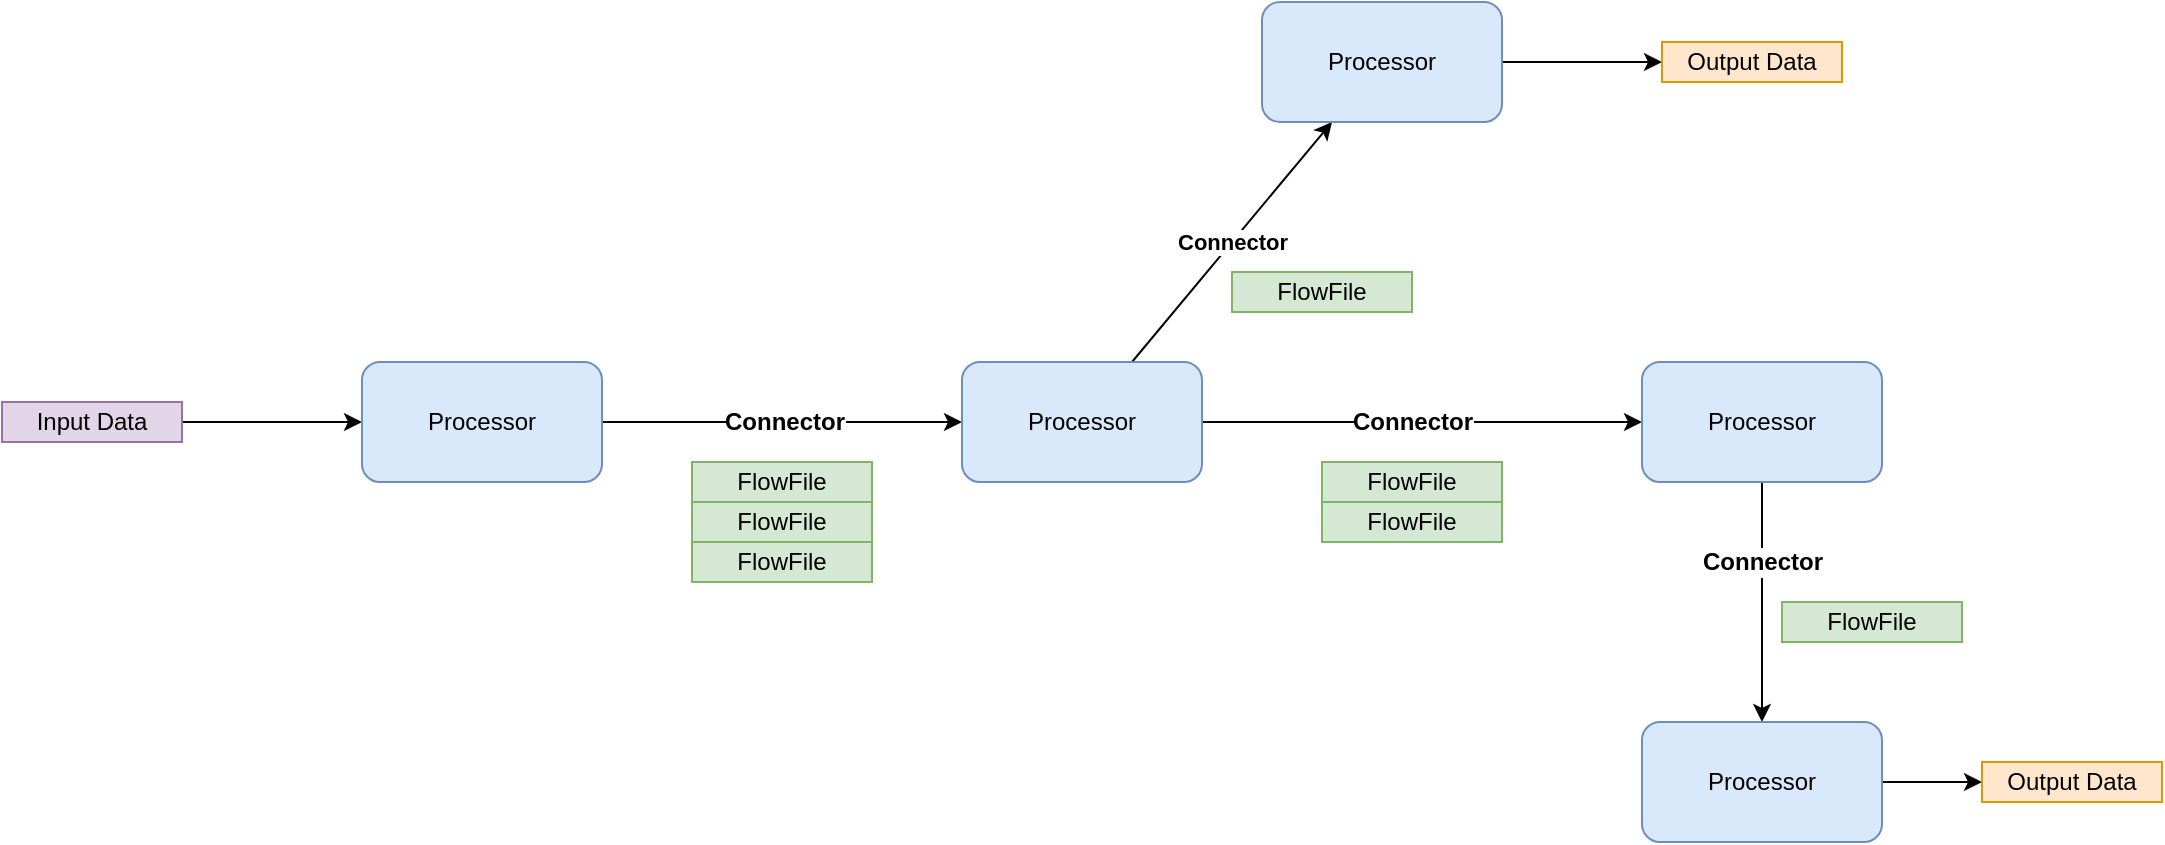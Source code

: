 <mxfile version="14.1.8" type="device"><diagram id="tvtgtzTVyQKDorKhkTIB" name="Page-1"><mxGraphModel dx="1913" dy="816" grid="1" gridSize="10" guides="1" tooltips="1" connect="1" arrows="1" fold="1" page="1" pageScale="1" pageWidth="827" pageHeight="1169" math="0" shadow="0"><root><mxCell id="0"/><mxCell id="1" parent="0"/><mxCell id="YtW83FyftgdkVo16rnCk-1" style="edgeStyle=orthogonalEdgeStyle;rounded=0;orthogonalLoop=1;jettySize=auto;html=1;" edge="1" parent="1" source="YtW83FyftgdkVo16rnCk-2" target="YtW83FyftgdkVo16rnCk-5"><mxGeometry relative="1" as="geometry"/></mxCell><mxCell id="YtW83FyftgdkVo16rnCk-2" value="Input Data" style="text;html=1;strokeColor=#9673a6;fillColor=#e1d5e7;align=center;verticalAlign=middle;whiteSpace=wrap;rounded=0;" vertex="1" parent="1"><mxGeometry x="-390" y="200" width="90" height="20" as="geometry"/></mxCell><mxCell id="YtW83FyftgdkVo16rnCk-3" value="" style="edgeStyle=orthogonalEdgeStyle;rounded=0;orthogonalLoop=1;jettySize=auto;html=1;" edge="1" parent="1" source="YtW83FyftgdkVo16rnCk-5" target="YtW83FyftgdkVo16rnCk-9"><mxGeometry relative="1" as="geometry"/></mxCell><mxCell id="YtW83FyftgdkVo16rnCk-4" value="&lt;b&gt;Connector&lt;/b&gt;" style="text;html=1;resizable=0;points=[];align=center;verticalAlign=middle;labelBackgroundColor=#ffffff;" vertex="1" connectable="0" parent="YtW83FyftgdkVo16rnCk-3"><mxGeometry x="-0.273" y="1" relative="1" as="geometry"><mxPoint x="25" y="1" as="offset"/></mxGeometry></mxCell><mxCell id="YtW83FyftgdkVo16rnCk-5" value="Processor" style="rounded=1;whiteSpace=wrap;html=1;fillColor=#dae8fc;strokeColor=#6c8ebf;" vertex="1" parent="1"><mxGeometry x="-210" y="180" width="120" height="60" as="geometry"/></mxCell><mxCell id="YtW83FyftgdkVo16rnCk-6" value="&lt;b&gt;Connector&lt;/b&gt;" style="rounded=0;orthogonalLoop=1;jettySize=auto;html=1;" edge="1" parent="1" source="YtW83FyftgdkVo16rnCk-9" target="YtW83FyftgdkVo16rnCk-16"><mxGeometry relative="1" as="geometry"/></mxCell><mxCell id="YtW83FyftgdkVo16rnCk-7" value="" style="edgeStyle=none;rounded=0;orthogonalLoop=1;jettySize=auto;html=1;" edge="1" parent="1" source="YtW83FyftgdkVo16rnCk-9" target="YtW83FyftgdkVo16rnCk-12"><mxGeometry relative="1" as="geometry"/></mxCell><mxCell id="YtW83FyftgdkVo16rnCk-8" value="&lt;b&gt;Connector&lt;/b&gt;" style="text;html=1;resizable=0;points=[];align=center;verticalAlign=middle;labelBackgroundColor=#ffffff;" vertex="1" connectable="0" parent="YtW83FyftgdkVo16rnCk-7"><mxGeometry x="-0.145" y="-2" relative="1" as="geometry"><mxPoint x="11" y="-2" as="offset"/></mxGeometry></mxCell><mxCell id="YtW83FyftgdkVo16rnCk-9" value="Processor" style="rounded=1;whiteSpace=wrap;html=1;fillColor=#dae8fc;strokeColor=#6c8ebf;" vertex="1" parent="1"><mxGeometry x="90" y="180" width="120" height="60" as="geometry"/></mxCell><mxCell id="YtW83FyftgdkVo16rnCk-10" value="" style="edgeStyle=none;rounded=0;orthogonalLoop=1;jettySize=auto;html=1;" edge="1" parent="1" source="YtW83FyftgdkVo16rnCk-12" target="YtW83FyftgdkVo16rnCk-14"><mxGeometry relative="1" as="geometry"/></mxCell><mxCell id="YtW83FyftgdkVo16rnCk-11" value="&lt;b&gt;Connector&lt;/b&gt;" style="text;html=1;resizable=0;points=[];align=center;verticalAlign=middle;labelBackgroundColor=#ffffff;" vertex="1" connectable="0" parent="YtW83FyftgdkVo16rnCk-10"><mxGeometry x="-0.233" y="2" relative="1" as="geometry"><mxPoint x="-2" y="-6" as="offset"/></mxGeometry></mxCell><mxCell id="YtW83FyftgdkVo16rnCk-12" value="Processor" style="rounded=1;whiteSpace=wrap;html=1;fillColor=#dae8fc;strokeColor=#6c8ebf;" vertex="1" parent="1"><mxGeometry x="430" y="180" width="120" height="60" as="geometry"/></mxCell><mxCell id="YtW83FyftgdkVo16rnCk-13" style="edgeStyle=orthogonalEdgeStyle;rounded=0;orthogonalLoop=1;jettySize=auto;html=1;entryX=0;entryY=0.5;entryDx=0;entryDy=0;" edge="1" parent="1" source="YtW83FyftgdkVo16rnCk-14" target="YtW83FyftgdkVo16rnCk-25"><mxGeometry relative="1" as="geometry"/></mxCell><mxCell id="YtW83FyftgdkVo16rnCk-14" value="Processor" style="rounded=1;whiteSpace=wrap;html=1;fillColor=#dae8fc;strokeColor=#6c8ebf;" vertex="1" parent="1"><mxGeometry x="430" y="360" width="120" height="60" as="geometry"/></mxCell><mxCell id="YtW83FyftgdkVo16rnCk-15" style="edgeStyle=orthogonalEdgeStyle;rounded=0;orthogonalLoop=1;jettySize=auto;html=1;" edge="1" parent="1" source="YtW83FyftgdkVo16rnCk-16" target="YtW83FyftgdkVo16rnCk-24"><mxGeometry relative="1" as="geometry"/></mxCell><mxCell id="YtW83FyftgdkVo16rnCk-16" value="Processor" style="rounded=1;whiteSpace=wrap;html=1;fillColor=#dae8fc;strokeColor=#6c8ebf;" vertex="1" parent="1"><mxGeometry x="240" width="120" height="60" as="geometry"/></mxCell><mxCell id="YtW83FyftgdkVo16rnCk-17" value="FlowFile" style="rounded=0;whiteSpace=wrap;html=1;fillColor=#d5e8d4;strokeColor=#82b366;verticalAlign=middle;align=center;" vertex="1" parent="1"><mxGeometry x="-45" y="230" width="90" height="20" as="geometry"/></mxCell><mxCell id="YtW83FyftgdkVo16rnCk-18" value="FlowFile" style="rounded=0;whiteSpace=wrap;html=1;fillColor=#d5e8d4;strokeColor=#82b366;verticalAlign=middle;align=center;" vertex="1" parent="1"><mxGeometry x="-45" y="250" width="90" height="20" as="geometry"/></mxCell><mxCell id="YtW83FyftgdkVo16rnCk-19" value="FlowFile" style="rounded=0;whiteSpace=wrap;html=1;fillColor=#d5e8d4;strokeColor=#82b366;verticalAlign=middle;align=center;" vertex="1" parent="1"><mxGeometry x="-45" y="270" width="90" height="20" as="geometry"/></mxCell><mxCell id="YtW83FyftgdkVo16rnCk-20" value="FlowFile" style="rounded=0;whiteSpace=wrap;html=1;fillColor=#d5e8d4;strokeColor=#82b366;verticalAlign=middle;align=center;" vertex="1" parent="1"><mxGeometry x="225" y="135" width="90" height="20" as="geometry"/></mxCell><mxCell id="YtW83FyftgdkVo16rnCk-21" value="FlowFile" style="rounded=0;whiteSpace=wrap;html=1;fillColor=#d5e8d4;strokeColor=#82b366;verticalAlign=middle;align=center;" vertex="1" parent="1"><mxGeometry x="270" y="230" width="90" height="20" as="geometry"/></mxCell><mxCell id="YtW83FyftgdkVo16rnCk-22" value="FlowFile" style="rounded=0;whiteSpace=wrap;html=1;fillColor=#d5e8d4;strokeColor=#82b366;verticalAlign=middle;align=center;" vertex="1" parent="1"><mxGeometry x="270" y="250" width="90" height="20" as="geometry"/></mxCell><mxCell id="YtW83FyftgdkVo16rnCk-23" value="FlowFile" style="rounded=0;whiteSpace=wrap;html=1;fillColor=#d5e8d4;strokeColor=#82b366;verticalAlign=middle;align=center;" vertex="1" parent="1"><mxGeometry x="500" y="300" width="90" height="20" as="geometry"/></mxCell><mxCell id="YtW83FyftgdkVo16rnCk-24" value="Output Data" style="text;html=1;strokeColor=#d79b00;fillColor=#ffe6cc;align=center;verticalAlign=middle;whiteSpace=wrap;rounded=0;" vertex="1" parent="1"><mxGeometry x="440" y="20" width="90" height="20" as="geometry"/></mxCell><mxCell id="YtW83FyftgdkVo16rnCk-25" value="Output Data" style="text;html=1;strokeColor=#d79b00;fillColor=#ffe6cc;align=center;verticalAlign=middle;whiteSpace=wrap;rounded=0;" vertex="1" parent="1"><mxGeometry x="600" y="380" width="90" height="20" as="geometry"/></mxCell></root></mxGraphModel></diagram></mxfile>